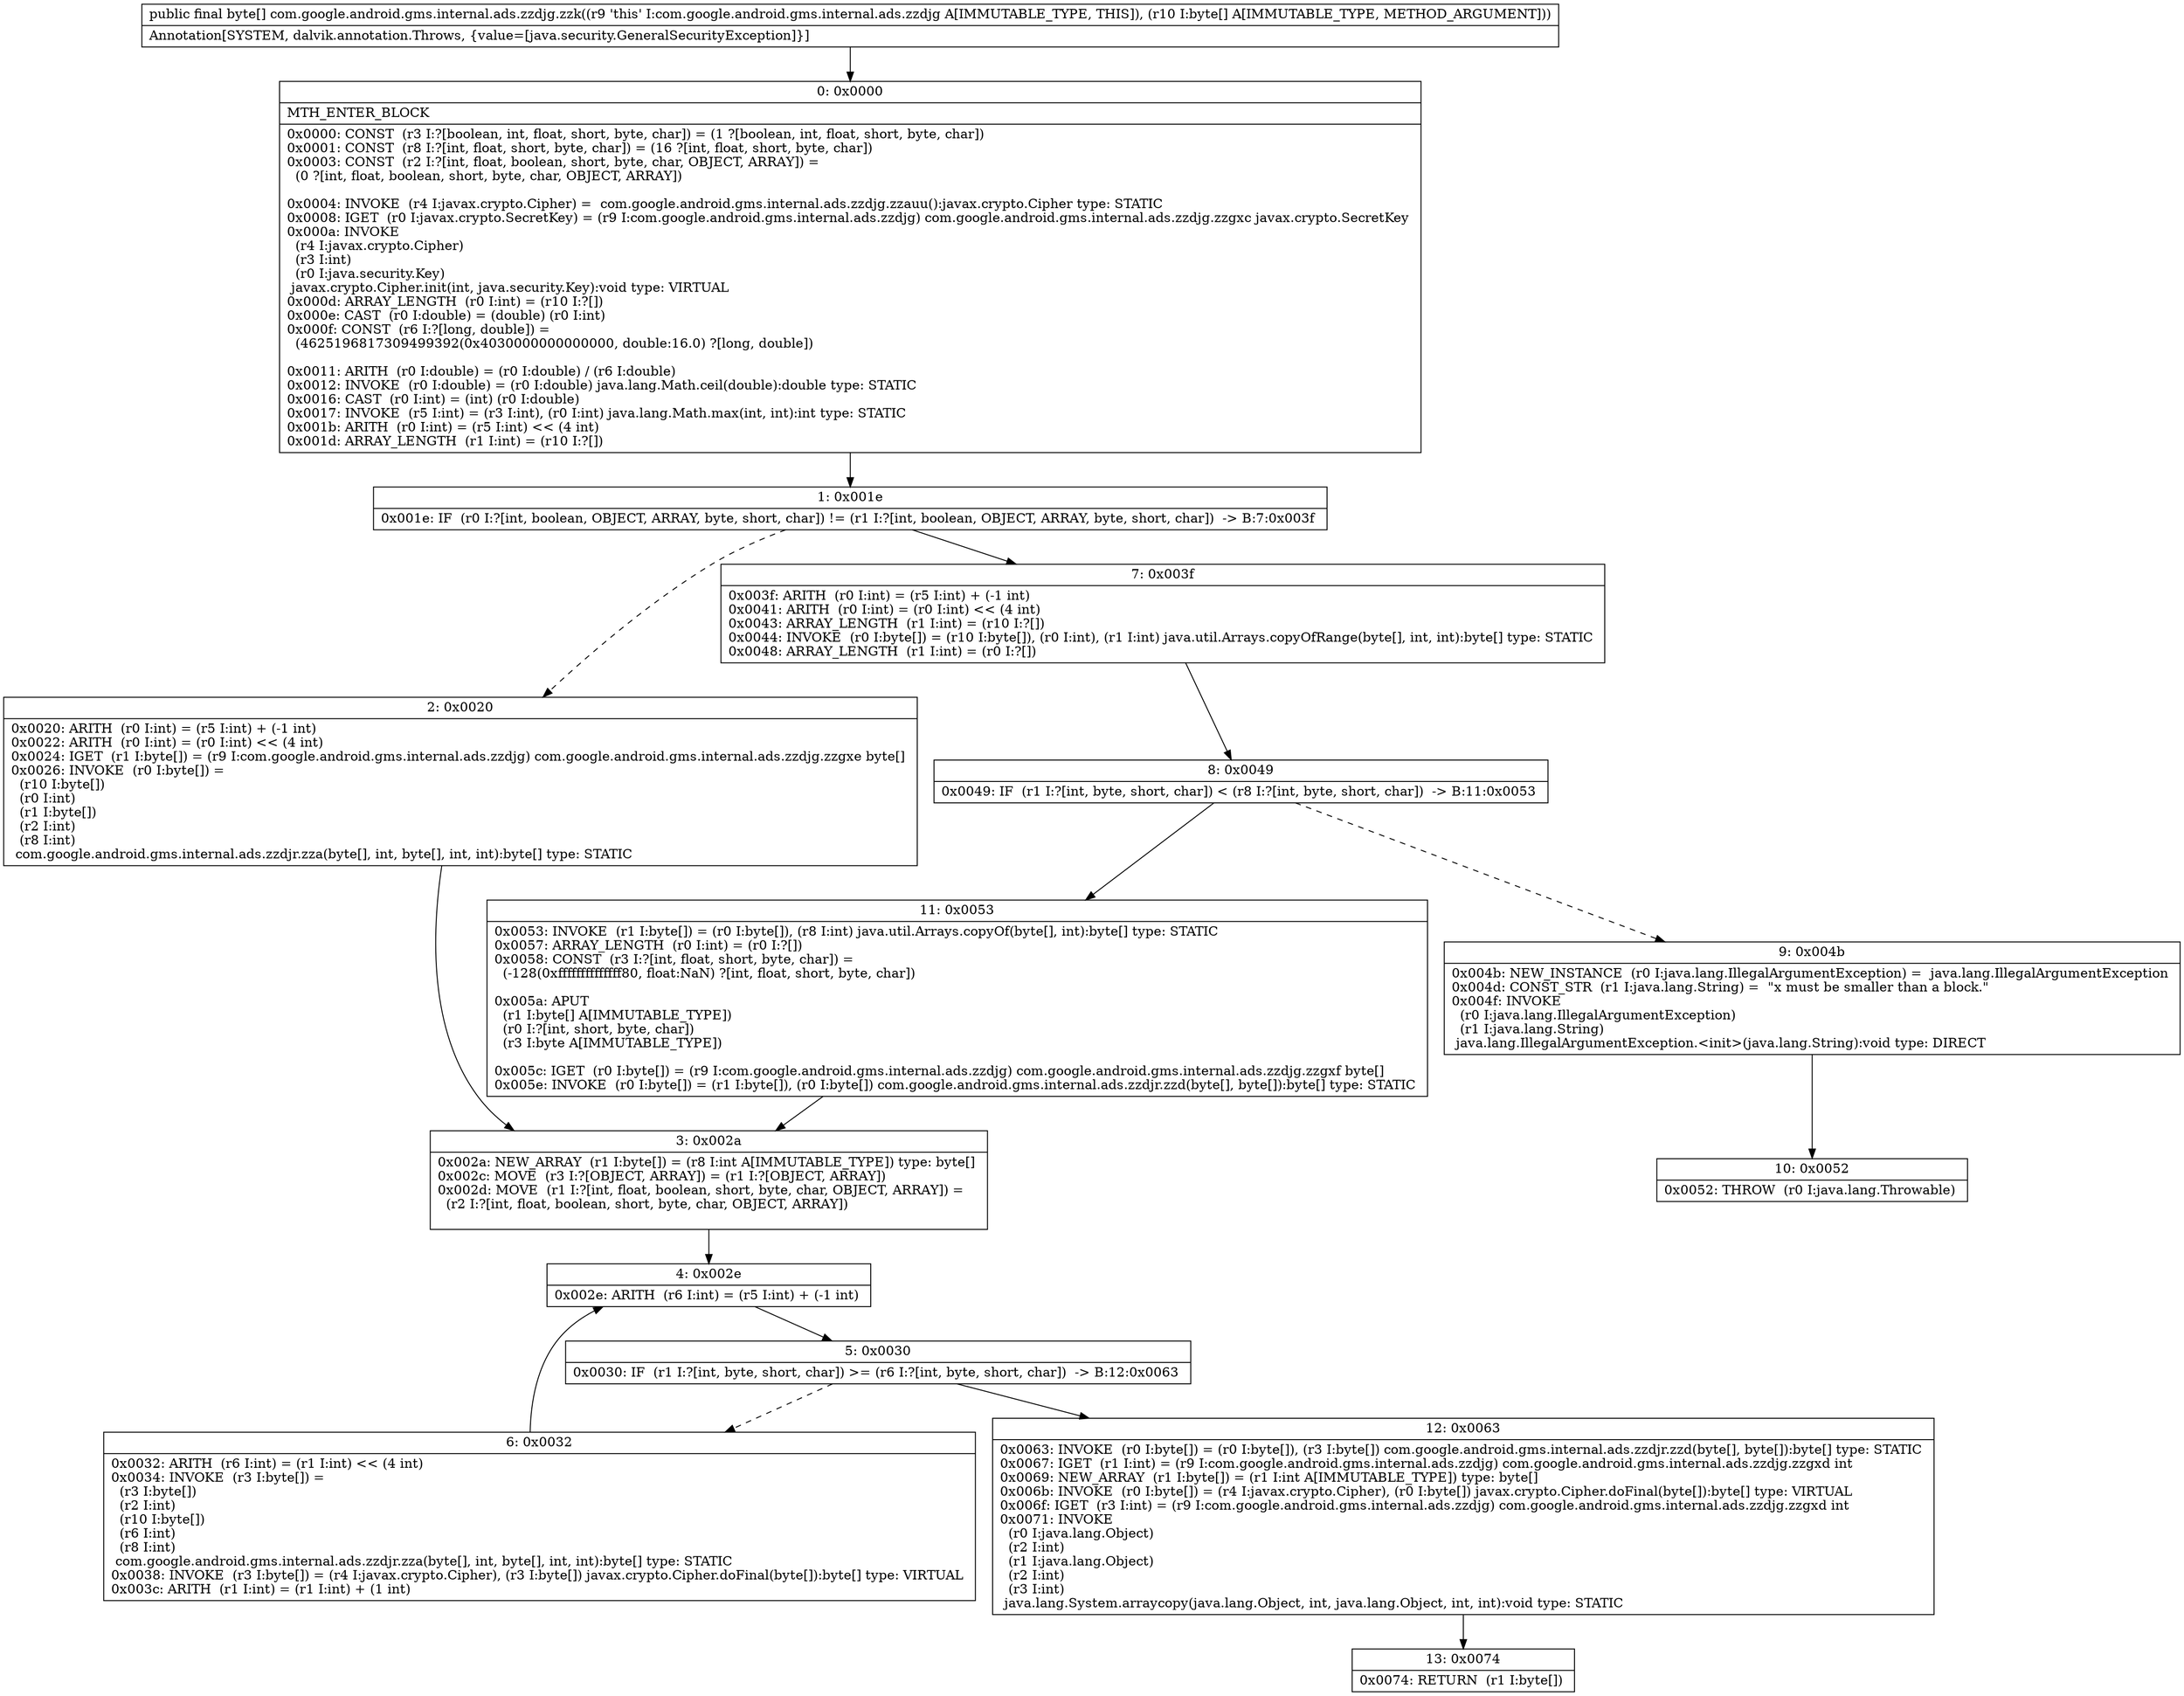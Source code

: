 digraph "CFG forcom.google.android.gms.internal.ads.zzdjg.zzk([B)[B" {
Node_0 [shape=record,label="{0\:\ 0x0000|MTH_ENTER_BLOCK\l|0x0000: CONST  (r3 I:?[boolean, int, float, short, byte, char]) = (1 ?[boolean, int, float, short, byte, char]) \l0x0001: CONST  (r8 I:?[int, float, short, byte, char]) = (16 ?[int, float, short, byte, char]) \l0x0003: CONST  (r2 I:?[int, float, boolean, short, byte, char, OBJECT, ARRAY]) = \l  (0 ?[int, float, boolean, short, byte, char, OBJECT, ARRAY])\l \l0x0004: INVOKE  (r4 I:javax.crypto.Cipher) =  com.google.android.gms.internal.ads.zzdjg.zzauu():javax.crypto.Cipher type: STATIC \l0x0008: IGET  (r0 I:javax.crypto.SecretKey) = (r9 I:com.google.android.gms.internal.ads.zzdjg) com.google.android.gms.internal.ads.zzdjg.zzgxc javax.crypto.SecretKey \l0x000a: INVOKE  \l  (r4 I:javax.crypto.Cipher)\l  (r3 I:int)\l  (r0 I:java.security.Key)\l javax.crypto.Cipher.init(int, java.security.Key):void type: VIRTUAL \l0x000d: ARRAY_LENGTH  (r0 I:int) = (r10 I:?[]) \l0x000e: CAST  (r0 I:double) = (double) (r0 I:int) \l0x000f: CONST  (r6 I:?[long, double]) = \l  (4625196817309499392(0x4030000000000000, double:16.0) ?[long, double])\l \l0x0011: ARITH  (r0 I:double) = (r0 I:double) \/ (r6 I:double) \l0x0012: INVOKE  (r0 I:double) = (r0 I:double) java.lang.Math.ceil(double):double type: STATIC \l0x0016: CAST  (r0 I:int) = (int) (r0 I:double) \l0x0017: INVOKE  (r5 I:int) = (r3 I:int), (r0 I:int) java.lang.Math.max(int, int):int type: STATIC \l0x001b: ARITH  (r0 I:int) = (r5 I:int) \<\< (4 int) \l0x001d: ARRAY_LENGTH  (r1 I:int) = (r10 I:?[]) \l}"];
Node_1 [shape=record,label="{1\:\ 0x001e|0x001e: IF  (r0 I:?[int, boolean, OBJECT, ARRAY, byte, short, char]) != (r1 I:?[int, boolean, OBJECT, ARRAY, byte, short, char])  \-\> B:7:0x003f \l}"];
Node_2 [shape=record,label="{2\:\ 0x0020|0x0020: ARITH  (r0 I:int) = (r5 I:int) + (\-1 int) \l0x0022: ARITH  (r0 I:int) = (r0 I:int) \<\< (4 int) \l0x0024: IGET  (r1 I:byte[]) = (r9 I:com.google.android.gms.internal.ads.zzdjg) com.google.android.gms.internal.ads.zzdjg.zzgxe byte[] \l0x0026: INVOKE  (r0 I:byte[]) = \l  (r10 I:byte[])\l  (r0 I:int)\l  (r1 I:byte[])\l  (r2 I:int)\l  (r8 I:int)\l com.google.android.gms.internal.ads.zzdjr.zza(byte[], int, byte[], int, int):byte[] type: STATIC \l}"];
Node_3 [shape=record,label="{3\:\ 0x002a|0x002a: NEW_ARRAY  (r1 I:byte[]) = (r8 I:int A[IMMUTABLE_TYPE]) type: byte[] \l0x002c: MOVE  (r3 I:?[OBJECT, ARRAY]) = (r1 I:?[OBJECT, ARRAY]) \l0x002d: MOVE  (r1 I:?[int, float, boolean, short, byte, char, OBJECT, ARRAY]) = \l  (r2 I:?[int, float, boolean, short, byte, char, OBJECT, ARRAY])\l \l}"];
Node_4 [shape=record,label="{4\:\ 0x002e|0x002e: ARITH  (r6 I:int) = (r5 I:int) + (\-1 int) \l}"];
Node_5 [shape=record,label="{5\:\ 0x0030|0x0030: IF  (r1 I:?[int, byte, short, char]) \>= (r6 I:?[int, byte, short, char])  \-\> B:12:0x0063 \l}"];
Node_6 [shape=record,label="{6\:\ 0x0032|0x0032: ARITH  (r6 I:int) = (r1 I:int) \<\< (4 int) \l0x0034: INVOKE  (r3 I:byte[]) = \l  (r3 I:byte[])\l  (r2 I:int)\l  (r10 I:byte[])\l  (r6 I:int)\l  (r8 I:int)\l com.google.android.gms.internal.ads.zzdjr.zza(byte[], int, byte[], int, int):byte[] type: STATIC \l0x0038: INVOKE  (r3 I:byte[]) = (r4 I:javax.crypto.Cipher), (r3 I:byte[]) javax.crypto.Cipher.doFinal(byte[]):byte[] type: VIRTUAL \l0x003c: ARITH  (r1 I:int) = (r1 I:int) + (1 int) \l}"];
Node_7 [shape=record,label="{7\:\ 0x003f|0x003f: ARITH  (r0 I:int) = (r5 I:int) + (\-1 int) \l0x0041: ARITH  (r0 I:int) = (r0 I:int) \<\< (4 int) \l0x0043: ARRAY_LENGTH  (r1 I:int) = (r10 I:?[]) \l0x0044: INVOKE  (r0 I:byte[]) = (r10 I:byte[]), (r0 I:int), (r1 I:int) java.util.Arrays.copyOfRange(byte[], int, int):byte[] type: STATIC \l0x0048: ARRAY_LENGTH  (r1 I:int) = (r0 I:?[]) \l}"];
Node_8 [shape=record,label="{8\:\ 0x0049|0x0049: IF  (r1 I:?[int, byte, short, char]) \< (r8 I:?[int, byte, short, char])  \-\> B:11:0x0053 \l}"];
Node_9 [shape=record,label="{9\:\ 0x004b|0x004b: NEW_INSTANCE  (r0 I:java.lang.IllegalArgumentException) =  java.lang.IllegalArgumentException \l0x004d: CONST_STR  (r1 I:java.lang.String) =  \"x must be smaller than a block.\" \l0x004f: INVOKE  \l  (r0 I:java.lang.IllegalArgumentException)\l  (r1 I:java.lang.String)\l java.lang.IllegalArgumentException.\<init\>(java.lang.String):void type: DIRECT \l}"];
Node_10 [shape=record,label="{10\:\ 0x0052|0x0052: THROW  (r0 I:java.lang.Throwable) \l}"];
Node_11 [shape=record,label="{11\:\ 0x0053|0x0053: INVOKE  (r1 I:byte[]) = (r0 I:byte[]), (r8 I:int) java.util.Arrays.copyOf(byte[], int):byte[] type: STATIC \l0x0057: ARRAY_LENGTH  (r0 I:int) = (r0 I:?[]) \l0x0058: CONST  (r3 I:?[int, float, short, byte, char]) = \l  (\-128(0xffffffffffffff80, float:NaN) ?[int, float, short, byte, char])\l \l0x005a: APUT  \l  (r1 I:byte[] A[IMMUTABLE_TYPE])\l  (r0 I:?[int, short, byte, char])\l  (r3 I:byte A[IMMUTABLE_TYPE])\l \l0x005c: IGET  (r0 I:byte[]) = (r9 I:com.google.android.gms.internal.ads.zzdjg) com.google.android.gms.internal.ads.zzdjg.zzgxf byte[] \l0x005e: INVOKE  (r0 I:byte[]) = (r1 I:byte[]), (r0 I:byte[]) com.google.android.gms.internal.ads.zzdjr.zzd(byte[], byte[]):byte[] type: STATIC \l}"];
Node_12 [shape=record,label="{12\:\ 0x0063|0x0063: INVOKE  (r0 I:byte[]) = (r0 I:byte[]), (r3 I:byte[]) com.google.android.gms.internal.ads.zzdjr.zzd(byte[], byte[]):byte[] type: STATIC \l0x0067: IGET  (r1 I:int) = (r9 I:com.google.android.gms.internal.ads.zzdjg) com.google.android.gms.internal.ads.zzdjg.zzgxd int \l0x0069: NEW_ARRAY  (r1 I:byte[]) = (r1 I:int A[IMMUTABLE_TYPE]) type: byte[] \l0x006b: INVOKE  (r0 I:byte[]) = (r4 I:javax.crypto.Cipher), (r0 I:byte[]) javax.crypto.Cipher.doFinal(byte[]):byte[] type: VIRTUAL \l0x006f: IGET  (r3 I:int) = (r9 I:com.google.android.gms.internal.ads.zzdjg) com.google.android.gms.internal.ads.zzdjg.zzgxd int \l0x0071: INVOKE  \l  (r0 I:java.lang.Object)\l  (r2 I:int)\l  (r1 I:java.lang.Object)\l  (r2 I:int)\l  (r3 I:int)\l java.lang.System.arraycopy(java.lang.Object, int, java.lang.Object, int, int):void type: STATIC \l}"];
Node_13 [shape=record,label="{13\:\ 0x0074|0x0074: RETURN  (r1 I:byte[]) \l}"];
MethodNode[shape=record,label="{public final byte[] com.google.android.gms.internal.ads.zzdjg.zzk((r9 'this' I:com.google.android.gms.internal.ads.zzdjg A[IMMUTABLE_TYPE, THIS]), (r10 I:byte[] A[IMMUTABLE_TYPE, METHOD_ARGUMENT]))  | Annotation[SYSTEM, dalvik.annotation.Throws, \{value=[java.security.GeneralSecurityException]\}]\l}"];
MethodNode -> Node_0;
Node_0 -> Node_1;
Node_1 -> Node_2[style=dashed];
Node_1 -> Node_7;
Node_2 -> Node_3;
Node_3 -> Node_4;
Node_4 -> Node_5;
Node_5 -> Node_6[style=dashed];
Node_5 -> Node_12;
Node_6 -> Node_4;
Node_7 -> Node_8;
Node_8 -> Node_9[style=dashed];
Node_8 -> Node_11;
Node_9 -> Node_10;
Node_11 -> Node_3;
Node_12 -> Node_13;
}

